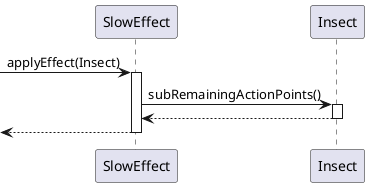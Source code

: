 @startuml Insect.eatMeatMushroomSpore

participant "SlowEffect" as effect

participant "Insect" as insect




-> effect : applyEffect(Insect)
activate effect

effect->insect:subRemainingActionPoints()
activate insect

effect<--insect
deactivate insect

<--effect
deactivate effect




@enduml